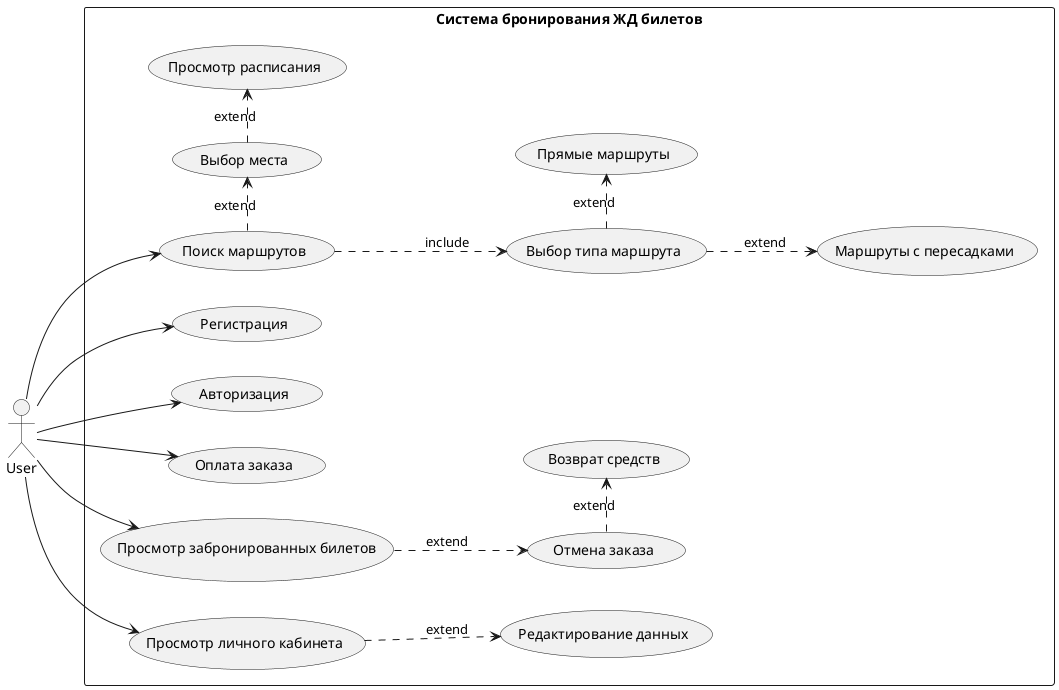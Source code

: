 @startuml
left to right direction
actor User as user

rectangle "Система бронирования ЖД билетов" {
  user --> (Регистрация)
  user --> (Авторизация)
  user --> (Поиск маршрутов)
  user --> (Оплата заказа)
  user --> (Просмотр забронированных билетов)
  (Выбор типа маршрута) .> (Прямые маршруты) : extend
  (Выбор типа маршрута) ..> (Маршруты с пересадками) : extend
  (Поиск маршрутов) .> (Выбор места) : extend
  (Поиск маршрутов) ..> (Выбор типа маршрута) : include
  
  (Выбор места) .> (Просмотр расписания) : extend
  
  user --> (Просмотр личного кабинета)
  (Просмотр личного кабинета) ..> (Редактирование данных) : extend     
  
  (Просмотр забронированных билетов) ..> (Отмена заказа) : extend
  
  (Отмена заказа) .> (Возврат средств) : extend
}
@enduml
